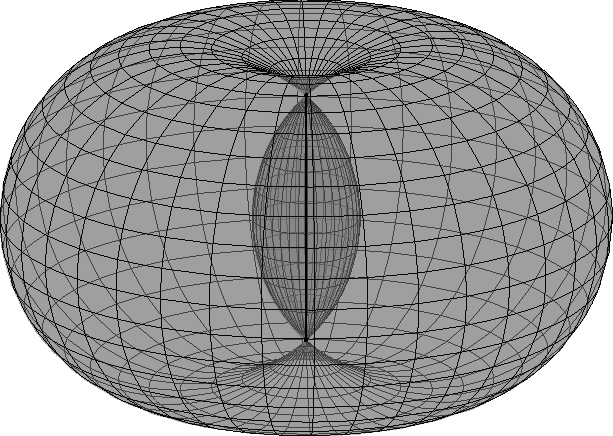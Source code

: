 //import three;
import solids;
unitsize(2.5inch);
//size(5inch);

settings.render=0;
settings.prc=false;

currentprojection=orthographic(3, 1, 1);
currentlight=nolight;

real RE=0.6, RS=0.7, inc=100, lat=45, lon=45, tlat=50, tlon=100;

//Added specification for mesh pen
// draw(surface(Earth), surfacepen=lightgrey+opacity(.6), meshpen=0.6*white);
//The next line is no longer necessary.
//draw(Earth,m=10,gray);

real r1 = 0.7, r0 = 1;
int nu = 36, nv = 36;

path3 crossSection = Circle(r=r0, c=(r1,0,0), normal=Y, n= nu);

surface torus = surface(crossSection, c=(0,0,0), axis=Z, n=nv, angle1=0, angle2=360);

draw(torus, surfacepen=grey+opacity(.5), meshpen=0.6*black+opacity(0.9));

triple Mi = (0, 0, 0.714143);
triple Mj = (0, 0, -0.714143);

draw(Mi -- Mj, p=linewidth(1));

dot(Mi);
dot(Mj);